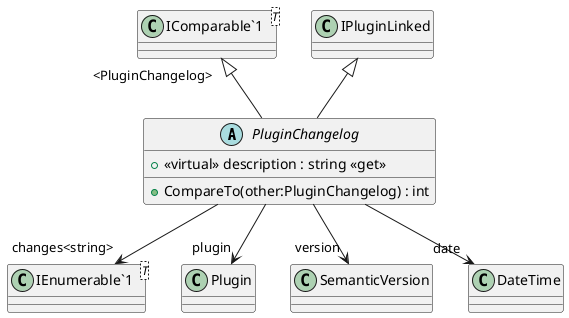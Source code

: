 @startuml
abstract class PluginChangelog {
    + <<virtual>> description : string <<get>>
    + CompareTo(other:PluginChangelog) : int
}
class "IComparable`1"<T> {
}
class "IEnumerable`1"<T> {
}
IPluginLinked <|-- PluginChangelog
"IComparable`1" "<PluginChangelog>" <|-- PluginChangelog
PluginChangelog --> "plugin" Plugin
PluginChangelog --> "version" SemanticVersion
PluginChangelog --> "date" DateTime
PluginChangelog --> "changes<string>" "IEnumerable`1"
@enduml
